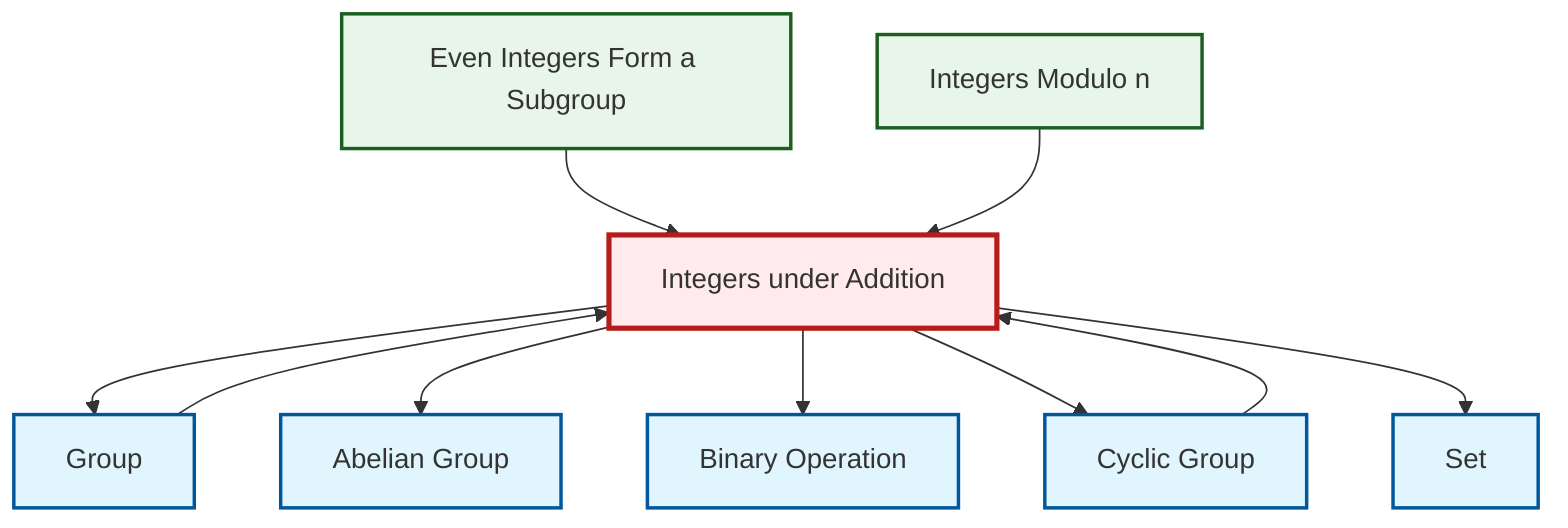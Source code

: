 graph TD
    classDef definition fill:#e1f5fe,stroke:#01579b,stroke-width:2px
    classDef theorem fill:#f3e5f5,stroke:#4a148c,stroke-width:2px
    classDef axiom fill:#fff3e0,stroke:#e65100,stroke-width:2px
    classDef example fill:#e8f5e9,stroke:#1b5e20,stroke-width:2px
    classDef current fill:#ffebee,stroke:#b71c1c,stroke-width:3px
    ex-even-integers-subgroup["Even Integers Form a Subgroup"]:::example
    ex-integers-addition["Integers under Addition"]:::example
    def-cyclic-group["Cyclic Group"]:::definition
    def-group["Group"]:::definition
    def-binary-operation["Binary Operation"]:::definition
    def-set["Set"]:::definition
    ex-quotient-integers-mod-n["Integers Modulo n"]:::example
    def-abelian-group["Abelian Group"]:::definition
    def-cyclic-group --> ex-integers-addition
    ex-integers-addition --> def-group
    ex-even-integers-subgroup --> ex-integers-addition
    ex-integers-addition --> def-abelian-group
    ex-integers-addition --> def-binary-operation
    ex-quotient-integers-mod-n --> ex-integers-addition
    ex-integers-addition --> def-cyclic-group
    ex-integers-addition --> def-set
    def-group --> ex-integers-addition
    class ex-integers-addition current